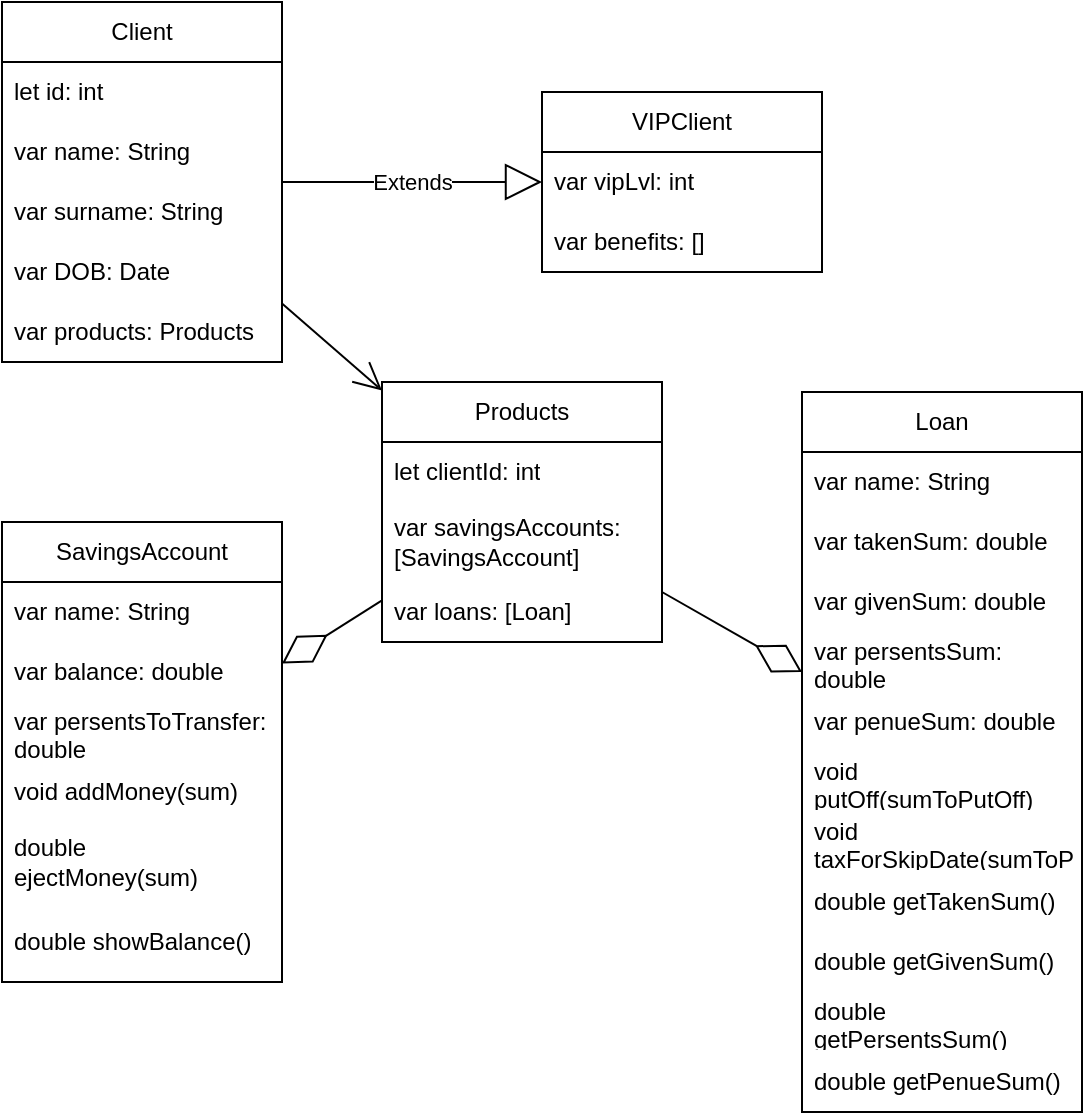 <mxfile version="28.2.5">
  <diagram name="Page-1" id="qybZ4exrFO2JNmreRJPe">
    <mxGraphModel dx="1235" dy="820" grid="1" gridSize="10" guides="1" tooltips="1" connect="1" arrows="1" fold="1" page="1" pageScale="1" pageWidth="850" pageHeight="1100" math="0" shadow="0">
      <root>
        <mxCell id="0" />
        <mxCell id="1" parent="0" />
        <mxCell id="iewjlj8A6ON5F7uOyJ1A-1" value="Client" style="swimlane;fontStyle=0;childLayout=stackLayout;horizontal=1;startSize=30;horizontalStack=0;resizeParent=1;resizeParentMax=0;resizeLast=0;collapsible=1;marginBottom=0;whiteSpace=wrap;html=1;" vertex="1" parent="1">
          <mxGeometry x="190" y="110" width="140" height="180" as="geometry" />
        </mxCell>
        <mxCell id="iewjlj8A6ON5F7uOyJ1A-2" value="let id: int" style="text;strokeColor=none;fillColor=none;align=left;verticalAlign=middle;spacingLeft=4;spacingRight=4;overflow=hidden;points=[[0,0.5],[1,0.5]];portConstraint=eastwest;rotatable=0;whiteSpace=wrap;html=1;" vertex="1" parent="iewjlj8A6ON5F7uOyJ1A-1">
          <mxGeometry y="30" width="140" height="30" as="geometry" />
        </mxCell>
        <mxCell id="iewjlj8A6ON5F7uOyJ1A-3" value="var name: String" style="text;strokeColor=none;fillColor=none;align=left;verticalAlign=middle;spacingLeft=4;spacingRight=4;overflow=hidden;points=[[0,0.5],[1,0.5]];portConstraint=eastwest;rotatable=0;whiteSpace=wrap;html=1;" vertex="1" parent="iewjlj8A6ON5F7uOyJ1A-1">
          <mxGeometry y="60" width="140" height="30" as="geometry" />
        </mxCell>
        <mxCell id="iewjlj8A6ON5F7uOyJ1A-4" value="var surname: String" style="text;strokeColor=none;fillColor=none;align=left;verticalAlign=middle;spacingLeft=4;spacingRight=4;overflow=hidden;points=[[0,0.5],[1,0.5]];portConstraint=eastwest;rotatable=0;whiteSpace=wrap;html=1;" vertex="1" parent="iewjlj8A6ON5F7uOyJ1A-1">
          <mxGeometry y="90" width="140" height="30" as="geometry" />
        </mxCell>
        <mxCell id="iewjlj8A6ON5F7uOyJ1A-38" value="var DOB: Date" style="text;strokeColor=none;fillColor=none;align=left;verticalAlign=middle;spacingLeft=4;spacingRight=4;overflow=hidden;points=[[0,0.5],[1,0.5]];portConstraint=eastwest;rotatable=0;whiteSpace=wrap;html=1;" vertex="1" parent="iewjlj8A6ON5F7uOyJ1A-1">
          <mxGeometry y="120" width="140" height="30" as="geometry" />
        </mxCell>
        <mxCell id="iewjlj8A6ON5F7uOyJ1A-39" value="var products: Products" style="text;strokeColor=none;fillColor=none;align=left;verticalAlign=middle;spacingLeft=4;spacingRight=4;overflow=hidden;points=[[0,0.5],[1,0.5]];portConstraint=eastwest;rotatable=0;whiteSpace=wrap;html=1;" vertex="1" parent="iewjlj8A6ON5F7uOyJ1A-1">
          <mxGeometry y="150" width="140" height="30" as="geometry" />
        </mxCell>
        <mxCell id="iewjlj8A6ON5F7uOyJ1A-5" value="VIPClient" style="swimlane;fontStyle=0;childLayout=stackLayout;horizontal=1;startSize=30;horizontalStack=0;resizeParent=1;resizeParentMax=0;resizeLast=0;collapsible=1;marginBottom=0;whiteSpace=wrap;html=1;" vertex="1" parent="1">
          <mxGeometry x="460" y="155" width="140" height="90" as="geometry" />
        </mxCell>
        <mxCell id="iewjlj8A6ON5F7uOyJ1A-6" value="var vipLvl: int" style="text;strokeColor=none;fillColor=none;align=left;verticalAlign=middle;spacingLeft=4;spacingRight=4;overflow=hidden;points=[[0,0.5],[1,0.5]];portConstraint=eastwest;rotatable=0;whiteSpace=wrap;html=1;" vertex="1" parent="iewjlj8A6ON5F7uOyJ1A-5">
          <mxGeometry y="30" width="140" height="30" as="geometry" />
        </mxCell>
        <mxCell id="iewjlj8A6ON5F7uOyJ1A-7" value="var benefits: []" style="text;strokeColor=none;fillColor=none;align=left;verticalAlign=middle;spacingLeft=4;spacingRight=4;overflow=hidden;points=[[0,0.5],[1,0.5]];portConstraint=eastwest;rotatable=0;whiteSpace=wrap;html=1;" vertex="1" parent="iewjlj8A6ON5F7uOyJ1A-5">
          <mxGeometry y="60" width="140" height="30" as="geometry" />
        </mxCell>
        <mxCell id="iewjlj8A6ON5F7uOyJ1A-9" value="SavingsAccount" style="swimlane;fontStyle=0;childLayout=stackLayout;horizontal=1;startSize=30;horizontalStack=0;resizeParent=1;resizeParentMax=0;resizeLast=0;collapsible=1;marginBottom=0;whiteSpace=wrap;html=1;" vertex="1" parent="1">
          <mxGeometry x="190" y="370" width="140" height="230" as="geometry" />
        </mxCell>
        <mxCell id="iewjlj8A6ON5F7uOyJ1A-11" value="var name: String" style="text;strokeColor=none;fillColor=none;align=left;verticalAlign=middle;spacingLeft=4;spacingRight=4;overflow=hidden;points=[[0,0.5],[1,0.5]];portConstraint=eastwest;rotatable=0;whiteSpace=wrap;html=1;" vertex="1" parent="iewjlj8A6ON5F7uOyJ1A-9">
          <mxGeometry y="30" width="140" height="30" as="geometry" />
        </mxCell>
        <mxCell id="iewjlj8A6ON5F7uOyJ1A-26" value="var balance: double" style="text;strokeColor=none;fillColor=none;align=left;verticalAlign=middle;spacingLeft=4;spacingRight=4;overflow=hidden;points=[[0,0.5],[1,0.5]];portConstraint=eastwest;rotatable=0;whiteSpace=wrap;html=1;" vertex="1" parent="iewjlj8A6ON5F7uOyJ1A-9">
          <mxGeometry y="60" width="140" height="30" as="geometry" />
        </mxCell>
        <mxCell id="iewjlj8A6ON5F7uOyJ1A-12" value="var persentsToTransfer: double" style="text;strokeColor=none;fillColor=none;align=left;verticalAlign=middle;spacingLeft=4;spacingRight=4;overflow=hidden;points=[[0,0.5],[1,0.5]];portConstraint=eastwest;rotatable=0;whiteSpace=wrap;html=1;" vertex="1" parent="iewjlj8A6ON5F7uOyJ1A-9">
          <mxGeometry y="90" width="140" height="30" as="geometry" />
        </mxCell>
        <mxCell id="iewjlj8A6ON5F7uOyJ1A-28" value="void addMoney(sum)" style="text;strokeColor=none;fillColor=none;align=left;verticalAlign=middle;spacingLeft=4;spacingRight=4;overflow=hidden;points=[[0,0.5],[1,0.5]];portConstraint=eastwest;rotatable=0;whiteSpace=wrap;html=1;" vertex="1" parent="iewjlj8A6ON5F7uOyJ1A-9">
          <mxGeometry y="120" width="140" height="30" as="geometry" />
        </mxCell>
        <mxCell id="iewjlj8A6ON5F7uOyJ1A-29" value="double ejectMoney(sum)" style="text;strokeColor=none;fillColor=none;align=left;verticalAlign=middle;spacingLeft=4;spacingRight=4;overflow=hidden;points=[[0,0.5],[1,0.5]];portConstraint=eastwest;rotatable=0;whiteSpace=wrap;html=1;" vertex="1" parent="iewjlj8A6ON5F7uOyJ1A-9">
          <mxGeometry y="150" width="140" height="40" as="geometry" />
        </mxCell>
        <mxCell id="iewjlj8A6ON5F7uOyJ1A-30" value="double showBalance()" style="text;strokeColor=none;fillColor=none;align=left;verticalAlign=middle;spacingLeft=4;spacingRight=4;overflow=hidden;points=[[0,0.5],[1,0.5]];portConstraint=eastwest;rotatable=0;whiteSpace=wrap;html=1;" vertex="1" parent="iewjlj8A6ON5F7uOyJ1A-9">
          <mxGeometry y="190" width="140" height="40" as="geometry" />
        </mxCell>
        <mxCell id="iewjlj8A6ON5F7uOyJ1A-15" value="Products" style="swimlane;fontStyle=0;childLayout=stackLayout;horizontal=1;startSize=30;horizontalStack=0;resizeParent=1;resizeParentMax=0;resizeLast=0;collapsible=1;marginBottom=0;whiteSpace=wrap;html=1;" vertex="1" parent="1">
          <mxGeometry x="380" y="300" width="140" height="130" as="geometry" />
        </mxCell>
        <mxCell id="iewjlj8A6ON5F7uOyJ1A-16" value="let clientId: int" style="text;strokeColor=none;fillColor=none;align=left;verticalAlign=middle;spacingLeft=4;spacingRight=4;overflow=hidden;points=[[0,0.5],[1,0.5]];portConstraint=eastwest;rotatable=0;whiteSpace=wrap;html=1;" vertex="1" parent="iewjlj8A6ON5F7uOyJ1A-15">
          <mxGeometry y="30" width="140" height="30" as="geometry" />
        </mxCell>
        <mxCell id="iewjlj8A6ON5F7uOyJ1A-17" value="var savingsAccounts: [SavingsAccount]" style="text;strokeColor=none;fillColor=none;align=left;verticalAlign=middle;spacingLeft=4;spacingRight=4;overflow=hidden;points=[[0,0.5],[1,0.5]];portConstraint=eastwest;rotatable=0;whiteSpace=wrap;html=1;" vertex="1" parent="iewjlj8A6ON5F7uOyJ1A-15">
          <mxGeometry y="60" width="140" height="40" as="geometry" />
        </mxCell>
        <mxCell id="iewjlj8A6ON5F7uOyJ1A-18" value="var loans: [Loan]" style="text;strokeColor=none;fillColor=none;align=left;verticalAlign=middle;spacingLeft=4;spacingRight=4;overflow=hidden;points=[[0,0.5],[1,0.5]];portConstraint=eastwest;rotatable=0;whiteSpace=wrap;html=1;" vertex="1" parent="iewjlj8A6ON5F7uOyJ1A-15">
          <mxGeometry y="100" width="140" height="30" as="geometry" />
        </mxCell>
        <mxCell id="iewjlj8A6ON5F7uOyJ1A-19" value="Loan" style="swimlane;fontStyle=0;childLayout=stackLayout;horizontal=1;startSize=30;horizontalStack=0;resizeParent=1;resizeParentMax=0;resizeLast=0;collapsible=1;marginBottom=0;whiteSpace=wrap;html=1;" vertex="1" parent="1">
          <mxGeometry x="590" y="305" width="140" height="360" as="geometry" />
        </mxCell>
        <mxCell id="iewjlj8A6ON5F7uOyJ1A-21" value="var name: String" style="text;strokeColor=none;fillColor=none;align=left;verticalAlign=middle;spacingLeft=4;spacingRight=4;overflow=hidden;points=[[0,0.5],[1,0.5]];portConstraint=eastwest;rotatable=0;whiteSpace=wrap;html=1;" vertex="1" parent="iewjlj8A6ON5F7uOyJ1A-19">
          <mxGeometry y="30" width="140" height="30" as="geometry" />
        </mxCell>
        <mxCell id="iewjlj8A6ON5F7uOyJ1A-27" value="var takenSum: double" style="text;strokeColor=none;fillColor=none;align=left;verticalAlign=middle;spacingLeft=4;spacingRight=4;overflow=hidden;points=[[0,0.5],[1,0.5]];portConstraint=eastwest;rotatable=0;whiteSpace=wrap;html=1;" vertex="1" parent="iewjlj8A6ON5F7uOyJ1A-19">
          <mxGeometry y="60" width="140" height="30" as="geometry" />
        </mxCell>
        <mxCell id="iewjlj8A6ON5F7uOyJ1A-22" value="var givenSum: double" style="text;strokeColor=none;fillColor=none;align=left;verticalAlign=middle;spacingLeft=4;spacingRight=4;overflow=hidden;points=[[0,0.5],[1,0.5]];portConstraint=eastwest;rotatable=0;whiteSpace=wrap;html=1;" vertex="1" parent="iewjlj8A6ON5F7uOyJ1A-19">
          <mxGeometry y="90" width="140" height="30" as="geometry" />
        </mxCell>
        <mxCell id="iewjlj8A6ON5F7uOyJ1A-23" value="var persentsSum: double" style="text;strokeColor=none;fillColor=none;align=left;verticalAlign=middle;spacingLeft=4;spacingRight=4;overflow=hidden;points=[[0,0.5],[1,0.5]];portConstraint=eastwest;rotatable=0;whiteSpace=wrap;html=1;" vertex="1" parent="iewjlj8A6ON5F7uOyJ1A-19">
          <mxGeometry y="120" width="140" height="30" as="geometry" />
        </mxCell>
        <mxCell id="iewjlj8A6ON5F7uOyJ1A-34" value="var penueSum: double" style="text;strokeColor=none;fillColor=none;align=left;verticalAlign=middle;spacingLeft=4;spacingRight=4;overflow=hidden;points=[[0,0.5],[1,0.5]];portConstraint=eastwest;rotatable=0;whiteSpace=wrap;html=1;" vertex="1" parent="iewjlj8A6ON5F7uOyJ1A-19">
          <mxGeometry y="150" width="140" height="30" as="geometry" />
        </mxCell>
        <mxCell id="iewjlj8A6ON5F7uOyJ1A-24" value="void putOff(sumToPutOff)" style="text;strokeColor=none;fillColor=none;align=left;verticalAlign=middle;spacingLeft=4;spacingRight=4;overflow=hidden;points=[[0,0.5],[1,0.5]];portConstraint=eastwest;rotatable=0;whiteSpace=wrap;html=1;" vertex="1" parent="iewjlj8A6ON5F7uOyJ1A-19">
          <mxGeometry y="180" width="140" height="30" as="geometry" />
        </mxCell>
        <mxCell id="iewjlj8A6ON5F7uOyJ1A-25" value="void taxForSkipDate(sumToPutOff)" style="text;strokeColor=none;fillColor=none;align=left;verticalAlign=middle;spacingLeft=4;spacingRight=4;overflow=hidden;points=[[0,0.5],[1,0.5]];portConstraint=eastwest;rotatable=0;whiteSpace=wrap;html=1;" vertex="1" parent="iewjlj8A6ON5F7uOyJ1A-19">
          <mxGeometry y="210" width="140" height="30" as="geometry" />
        </mxCell>
        <mxCell id="iewjlj8A6ON5F7uOyJ1A-31" value="double getTakenSum()" style="text;strokeColor=none;fillColor=none;align=left;verticalAlign=middle;spacingLeft=4;spacingRight=4;overflow=hidden;points=[[0,0.5],[1,0.5]];portConstraint=eastwest;rotatable=0;whiteSpace=wrap;html=1;" vertex="1" parent="iewjlj8A6ON5F7uOyJ1A-19">
          <mxGeometry y="240" width="140" height="30" as="geometry" />
        </mxCell>
        <mxCell id="iewjlj8A6ON5F7uOyJ1A-32" value="double getGivenSum()" style="text;strokeColor=none;fillColor=none;align=left;verticalAlign=middle;spacingLeft=4;spacingRight=4;overflow=hidden;points=[[0,0.5],[1,0.5]];portConstraint=eastwest;rotatable=0;whiteSpace=wrap;html=1;" vertex="1" parent="iewjlj8A6ON5F7uOyJ1A-19">
          <mxGeometry y="270" width="140" height="30" as="geometry" />
        </mxCell>
        <mxCell id="iewjlj8A6ON5F7uOyJ1A-33" value="double getPersentsSum()" style="text;strokeColor=none;fillColor=none;align=left;verticalAlign=middle;spacingLeft=4;spacingRight=4;overflow=hidden;points=[[0,0.5],[1,0.5]];portConstraint=eastwest;rotatable=0;whiteSpace=wrap;html=1;" vertex="1" parent="iewjlj8A6ON5F7uOyJ1A-19">
          <mxGeometry y="300" width="140" height="30" as="geometry" />
        </mxCell>
        <mxCell id="iewjlj8A6ON5F7uOyJ1A-35" value="double getPenueSum()" style="text;strokeColor=none;fillColor=none;align=left;verticalAlign=middle;spacingLeft=4;spacingRight=4;overflow=hidden;points=[[0,0.5],[1,0.5]];portConstraint=eastwest;rotatable=0;whiteSpace=wrap;html=1;" vertex="1" parent="iewjlj8A6ON5F7uOyJ1A-19">
          <mxGeometry y="330" width="140" height="30" as="geometry" />
        </mxCell>
        <mxCell id="iewjlj8A6ON5F7uOyJ1A-40" value="" style="endArrow=open;endFill=1;endSize=12;html=1;rounded=0;" edge="1" parent="1" source="iewjlj8A6ON5F7uOyJ1A-1" target="iewjlj8A6ON5F7uOyJ1A-15">
          <mxGeometry width="160" relative="1" as="geometry">
            <mxPoint x="180" y="240" as="sourcePoint" />
            <mxPoint x="340" y="240" as="targetPoint" />
          </mxGeometry>
        </mxCell>
        <mxCell id="iewjlj8A6ON5F7uOyJ1A-41" value="" style="endArrow=diamondThin;endFill=0;endSize=24;html=1;rounded=0;" edge="1" parent="1" source="iewjlj8A6ON5F7uOyJ1A-15" target="iewjlj8A6ON5F7uOyJ1A-9">
          <mxGeometry width="160" relative="1" as="geometry">
            <mxPoint x="310" y="420" as="sourcePoint" />
            <mxPoint x="470" y="420" as="targetPoint" />
          </mxGeometry>
        </mxCell>
        <mxCell id="iewjlj8A6ON5F7uOyJ1A-42" value="" style="endArrow=diamondThin;endFill=0;endSize=24;html=1;rounded=0;" edge="1" parent="1" source="iewjlj8A6ON5F7uOyJ1A-15" target="iewjlj8A6ON5F7uOyJ1A-19">
          <mxGeometry width="160" relative="1" as="geometry">
            <mxPoint x="410" y="240" as="sourcePoint" />
            <mxPoint x="460" y="250" as="targetPoint" />
          </mxGeometry>
        </mxCell>
        <mxCell id="iewjlj8A6ON5F7uOyJ1A-43" value="Extends" style="endArrow=block;endSize=16;endFill=0;html=1;rounded=0;" edge="1" parent="1" source="iewjlj8A6ON5F7uOyJ1A-1" target="iewjlj8A6ON5F7uOyJ1A-5">
          <mxGeometry width="160" relative="1" as="geometry">
            <mxPoint x="100" y="520" as="sourcePoint" />
            <mxPoint x="260" y="520" as="targetPoint" />
          </mxGeometry>
        </mxCell>
      </root>
    </mxGraphModel>
  </diagram>
</mxfile>

